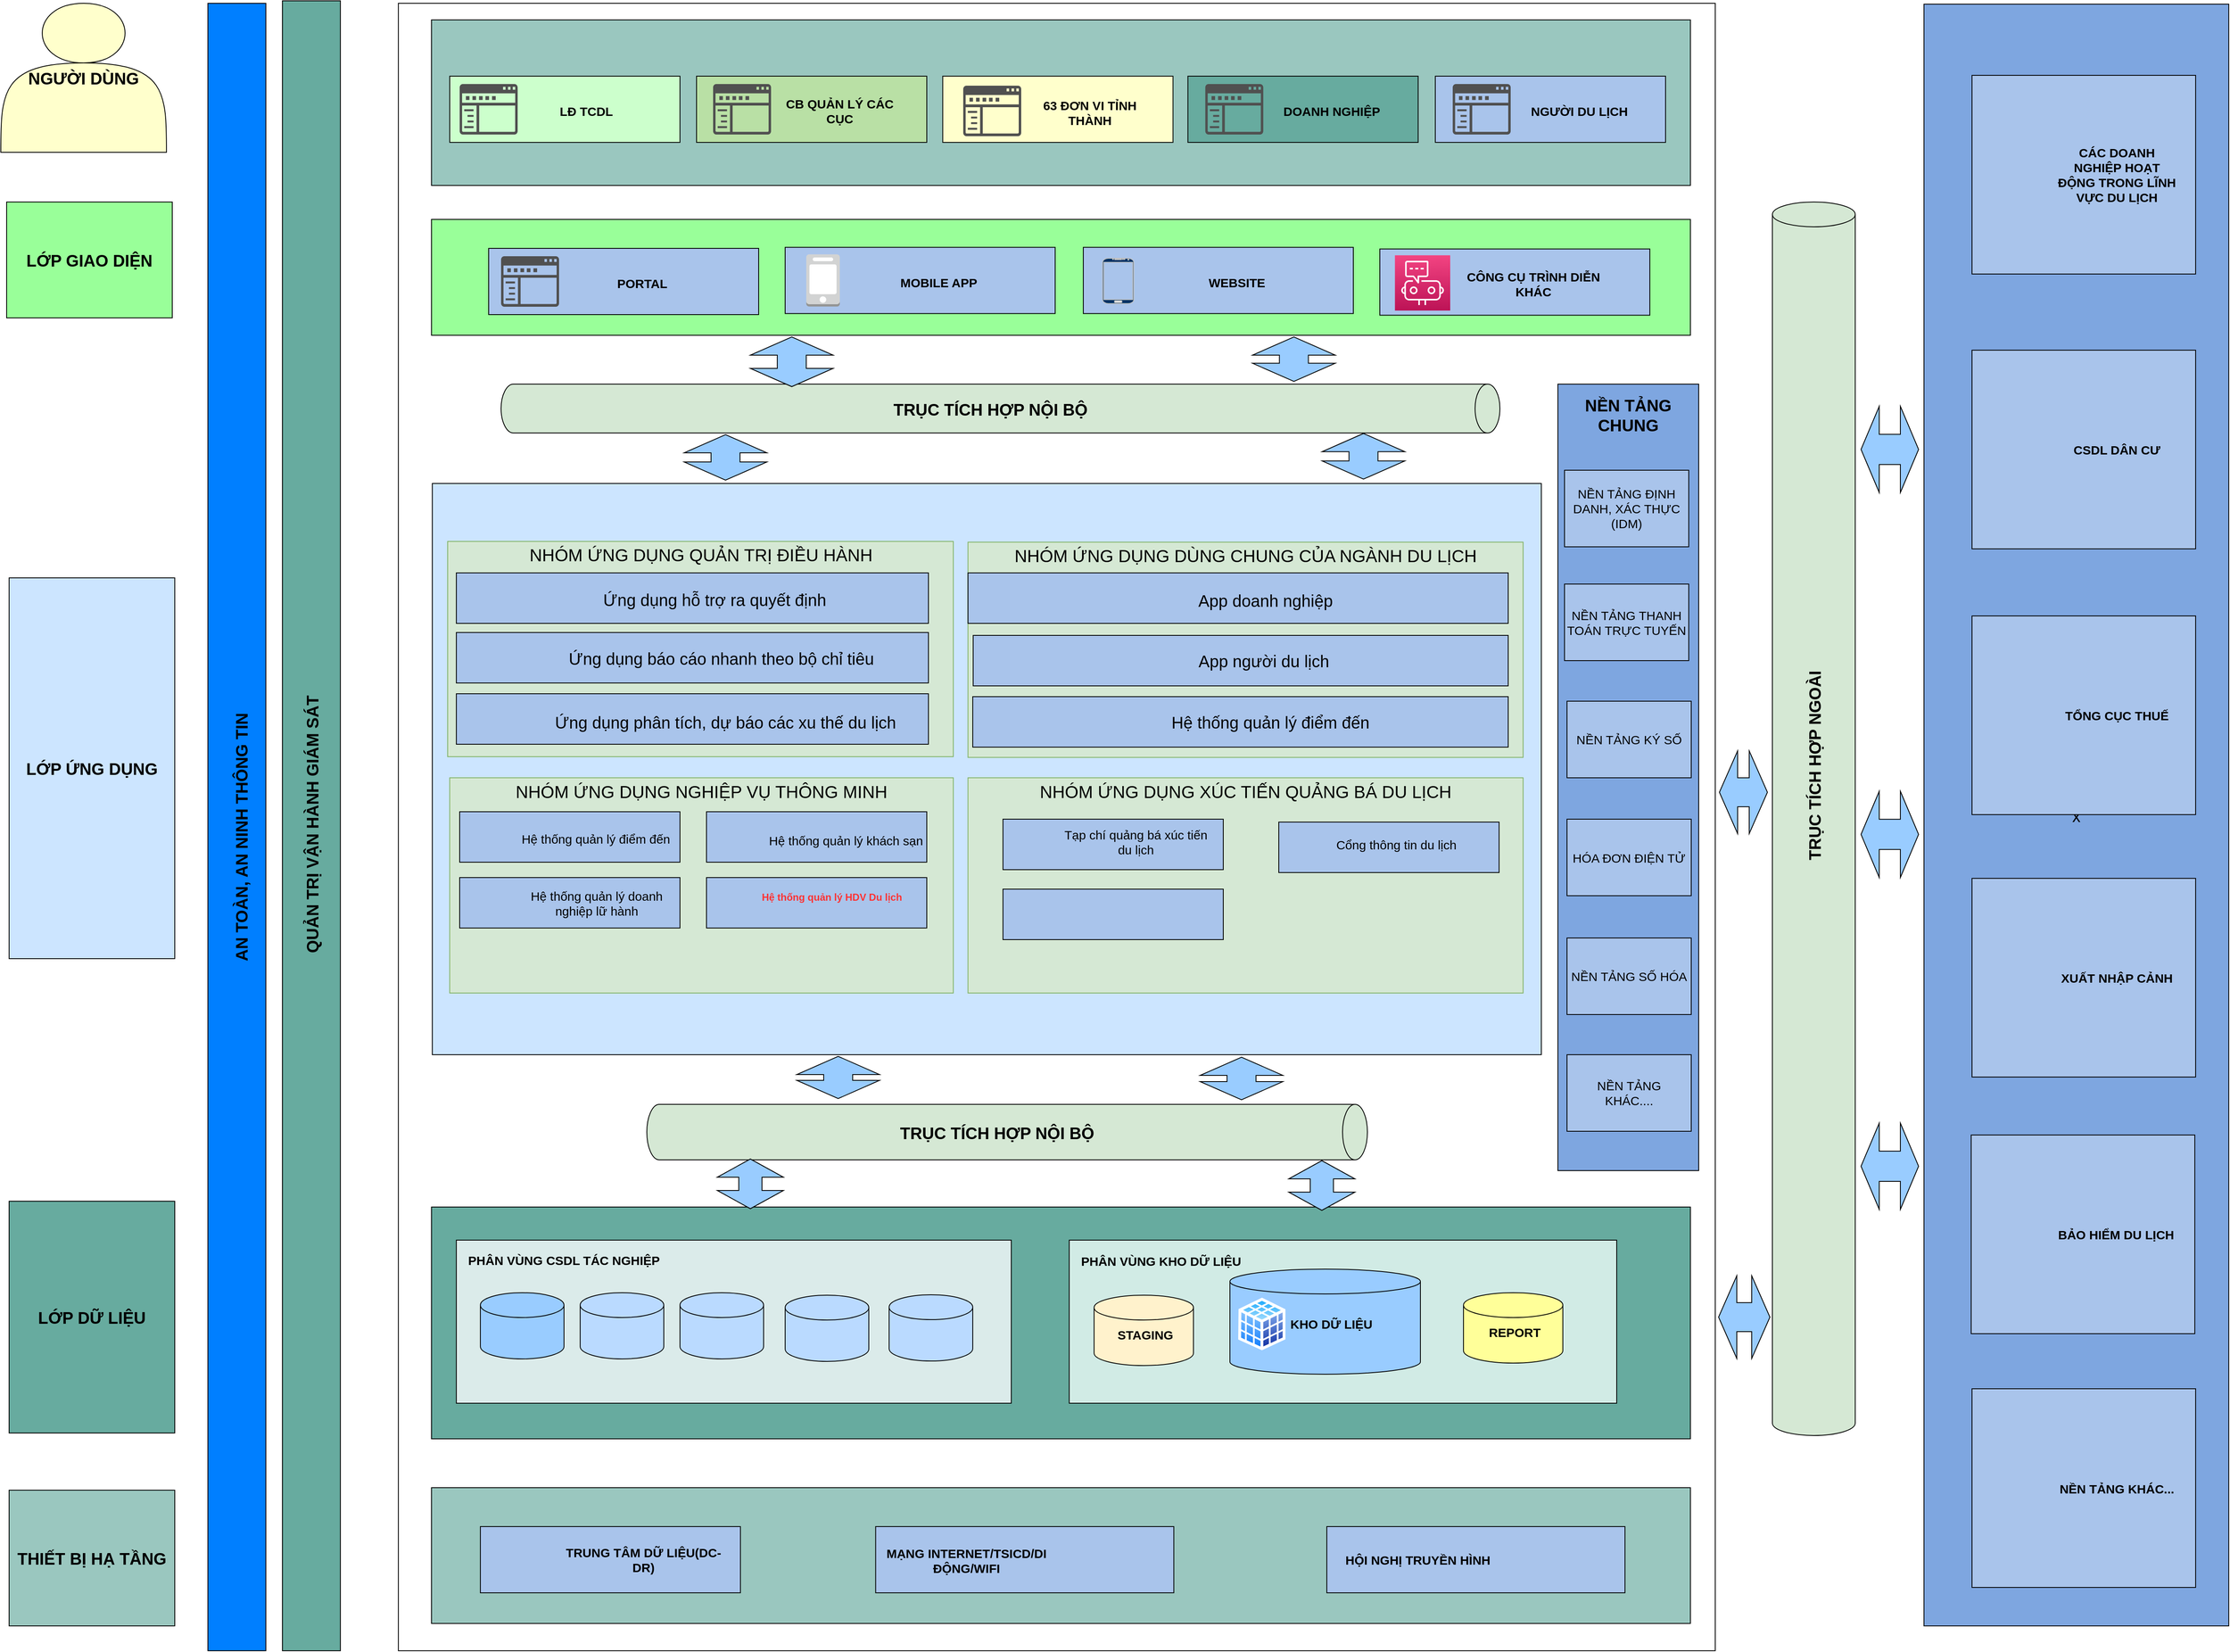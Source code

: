 <mxfile version="20.0.1" type="github">
  <diagram id="ZFM-qC4R8ZPciTshkOly" name="Page-1">
    <mxGraphModel dx="2144" dy="2427" grid="1" gridSize="10" guides="1" tooltips="1" connect="1" arrows="1" fold="1" page="1" pageScale="1" pageWidth="850" pageHeight="1100" math="0" shadow="0">
      <root>
        <mxCell id="0" />
        <mxCell id="1" parent="0" />
        <mxCell id="pVwDu6yBrwNiej8qQjBI-1" value="" style="rounded=0;whiteSpace=wrap;html=1;fillColor=none;strokeColor=#000000;" vertex="1" parent="1">
          <mxGeometry x="510" y="-640" width="1590" height="1990" as="geometry" />
        </mxCell>
        <mxCell id="pVwDu6yBrwNiej8qQjBI-2" value="" style="rounded=0;whiteSpace=wrap;html=1;fontSize=19;fontColor=#FFFAFB;fillColor=#67AB9F;" vertex="1" parent="1">
          <mxGeometry x="550" y="814" width="1520" height="280" as="geometry" />
        </mxCell>
        <mxCell id="pVwDu6yBrwNiej8qQjBI-3" value="" style="rounded=0;whiteSpace=wrap;html=1;fontSize=19;fontColor=#FFFAFB;fillColor=#CCE5FF;" vertex="1" parent="1">
          <mxGeometry x="551" y="-60" width="1339" height="690" as="geometry" />
        </mxCell>
        <mxCell id="pVwDu6yBrwNiej8qQjBI-4" value="&lt;b&gt;&lt;font style=&quot;font-size: 20px&quot;&gt;THIẾT BỊ HẠ TẦNG&lt;/font&gt;&lt;/b&gt;" style="rounded=0;whiteSpace=wrap;html=1;fillColor=#9AC7BF;" vertex="1" parent="1">
          <mxGeometry x="40" y="1156" width="200" height="164" as="geometry" />
        </mxCell>
        <mxCell id="pVwDu6yBrwNiej8qQjBI-5" value="" style="rounded=0;whiteSpace=wrap;html=1;fontSize=19;fontColor=#FFFAFB;fillColor=#9AC7BF;" vertex="1" parent="1">
          <mxGeometry x="550" y="1153" width="1520" height="164" as="geometry" />
        </mxCell>
        <mxCell id="pVwDu6yBrwNiej8qQjBI-6" value="" style="rounded=0;whiteSpace=wrap;html=1;fontSize=15;fontColor=#000000;fillColor=#A9C4EB;" vertex="1" parent="1">
          <mxGeometry x="609" y="1200" width="314" height="80" as="geometry" />
        </mxCell>
        <mxCell id="pVwDu6yBrwNiej8qQjBI-7" value="&lt;b&gt;TRUNG TÂM DỮ LIỆU(DC-DR)&lt;/b&gt;" style="text;html=1;strokeColor=none;fillColor=none;align=center;verticalAlign=middle;whiteSpace=wrap;rounded=0;fontSize=15;fontColor=#000000;" vertex="1" parent="1">
          <mxGeometry x="699" y="1225" width="214" height="30" as="geometry" />
        </mxCell>
        <mxCell id="pVwDu6yBrwNiej8qQjBI-8" value="" style="rounded=0;whiteSpace=wrap;html=1;fontSize=15;fontColor=#000000;fillColor=#A9C4EB;" vertex="1" parent="1">
          <mxGeometry x="1086.26" y="1200" width="360" height="80" as="geometry" />
        </mxCell>
        <mxCell id="pVwDu6yBrwNiej8qQjBI-9" value="&lt;b&gt;MẠNG INTERNET/TSICD/DI ĐỘNG/WIFI&lt;/b&gt;" style="text;html=1;strokeColor=none;fillColor=none;align=center;verticalAlign=middle;whiteSpace=wrap;rounded=0;fontSize=15;fontColor=#000000;" vertex="1" parent="1">
          <mxGeometry x="1096.26" y="1226" width="200" height="30" as="geometry" />
        </mxCell>
        <mxCell id="pVwDu6yBrwNiej8qQjBI-10" value="" style="shape=image;verticalLabelPosition=bottom;labelBackgroundColor=default;verticalAlign=top;aspect=fixed;imageAspect=0;image=https://icon-library.com/images/datacenter-icon/datacenter-icon-24.jpg;" vertex="1" parent="1">
          <mxGeometry x="622.26" y="1204.25" width="71.5" height="71.5" as="geometry" />
        </mxCell>
        <mxCell id="pVwDu6yBrwNiej8qQjBI-11" value="" style="rounded=0;whiteSpace=wrap;html=1;fontSize=15;fontColor=#000000;fillColor=#A9C4EB;" vertex="1" parent="1">
          <mxGeometry x="1631" y="1200" width="360" height="80" as="geometry" />
        </mxCell>
        <mxCell id="pVwDu6yBrwNiej8qQjBI-12" value="&lt;b&gt;HỘI NGHỊ TRUYỀN HÌNH&lt;/b&gt;" style="text;html=1;strokeColor=none;fillColor=none;align=center;verticalAlign=middle;whiteSpace=wrap;rounded=0;fontSize=15;fontColor=#000000;" vertex="1" parent="1">
          <mxGeometry x="1641" y="1225" width="200" height="30" as="geometry" />
        </mxCell>
        <mxCell id="pVwDu6yBrwNiej8qQjBI-13" value="" style="shape=image;verticalLabelPosition=bottom;labelBackgroundColor=default;verticalAlign=top;aspect=fixed;imageAspect=0;image=https://cdn.iconscout.com/icon/free/png-256/wifi-router-123-1120579.png;" vertex="1" parent="1">
          <mxGeometry x="1891" y="1203.5" width="73" height="73" as="geometry" />
        </mxCell>
        <mxCell id="pVwDu6yBrwNiej8qQjBI-14" value="" style="shape=image;verticalLabelPosition=bottom;labelBackgroundColor=default;verticalAlign=top;aspect=fixed;imageAspect=0;image=https://cdn-icons-png.flaticon.com/512/3485/3485646.png;" vertex="1" parent="1">
          <mxGeometry x="1358.26" y="1214.75" width="55.5" height="55.5" as="geometry" />
        </mxCell>
        <mxCell id="pVwDu6yBrwNiej8qQjBI-15" value="&lt;font style=&quot;font-size: 20px&quot;&gt;&lt;b&gt;LỚP DỮ LIỆU&lt;/b&gt;&lt;/font&gt;" style="rounded=0;whiteSpace=wrap;html=1;fillColor=#67AB9F;" vertex="1" parent="1">
          <mxGeometry x="40" y="807" width="200" height="280" as="geometry" />
        </mxCell>
        <mxCell id="pVwDu6yBrwNiej8qQjBI-16" value="" style="rounded=0;whiteSpace=wrap;html=1;fontSize=15;fontColor=#000000;fillColor=#DBEBEA;" vertex="1" parent="1">
          <mxGeometry x="580" y="854" width="670" height="197" as="geometry" />
        </mxCell>
        <mxCell id="pVwDu6yBrwNiej8qQjBI-17" value="&lt;b&gt;PHÂN VÙNG CSDL TÁC NGHIỆP&lt;br&gt;&lt;/b&gt;" style="text;html=1;strokeColor=none;fillColor=none;align=center;verticalAlign=middle;whiteSpace=wrap;rounded=0;fontSize=15;fontColor=#000000;" vertex="1" parent="1">
          <mxGeometry x="590" y="863" width="240" height="30" as="geometry" />
        </mxCell>
        <mxCell id="pVwDu6yBrwNiej8qQjBI-18" value="x" style="rounded=0;whiteSpace=wrap;html=1;fontSize=20;fillColor=#7EA6E0;" vertex="1" parent="1">
          <mxGeometry x="2352" y="-639" width="368" height="1959" as="geometry" />
        </mxCell>
        <mxCell id="pVwDu6yBrwNiej8qQjBI-19" value="&lt;font style=&quot;font-size: 20px&quot;&gt;&lt;b&gt;LỚP ỨNG DỤNG&lt;br&gt;&lt;/b&gt;&lt;/font&gt;" style="rounded=0;whiteSpace=wrap;html=1;fillColor=#CCE5FF;" vertex="1" parent="1">
          <mxGeometry x="40" y="54" width="200" height="460" as="geometry" />
        </mxCell>
        <mxCell id="pVwDu6yBrwNiej8qQjBI-20" value="&lt;p style=&quot;margin: 4px 0px 0px; text-align: center;&quot;&gt;&lt;font style=&quot;font-size: 21px;&quot;&gt;NHÓM ỨNG DỤNG QUẢN TRỊ ĐIỀU HÀNH&lt;/font&gt;&lt;/p&gt;" style="verticalAlign=top;align=left;overflow=fill;fontSize=12;fontFamily=Helvetica;html=1;fillColor=#d5e8d4;strokeColor=#82b366;" vertex="1" parent="1">
          <mxGeometry x="569.5" y="10" width="610.5" height="260" as="geometry" />
        </mxCell>
        <mxCell id="pVwDu6yBrwNiej8qQjBI-21" value="" style="rounded=0;whiteSpace=wrap;html=1;fontSize=15;fontColor=#000000;fillColor=#A9C4EB;" vertex="1" parent="1">
          <mxGeometry x="580" y="120" width="570" height="61" as="geometry" />
        </mxCell>
        <mxCell id="pVwDu6yBrwNiej8qQjBI-22" value="" style="shape=image;verticalLabelPosition=bottom;labelBackgroundColor=default;verticalAlign=top;aspect=fixed;imageAspect=0;image=https://www.pngkey.com/png/full/231-2317122_delete-database-icon-database.png;" vertex="1" parent="1">
          <mxGeometry x="599.74" y="129" width="56.53" height="50" as="geometry" />
        </mxCell>
        <mxCell id="pVwDu6yBrwNiej8qQjBI-23" value="" style="rounded=0;whiteSpace=wrap;html=1;fontSize=19;fontColor=#FFFAFB;fillColor=#99FF99;" vertex="1" parent="1">
          <mxGeometry x="550" y="-379" width="1520" height="140" as="geometry" />
        </mxCell>
        <mxCell id="pVwDu6yBrwNiej8qQjBI-24" value="&lt;font style=&quot;font-size: 20px&quot;&gt;&lt;b&gt;LỚP GIAO DIỆN&lt;br&gt;&lt;/b&gt;&lt;/font&gt;" style="rounded=0;whiteSpace=wrap;html=1;fillColor=#99FF99;" vertex="1" parent="1">
          <mxGeometry x="37" y="-400" width="200" height="140" as="geometry" />
        </mxCell>
        <mxCell id="pVwDu6yBrwNiej8qQjBI-25" value="" style="rounded=0;whiteSpace=wrap;html=1;fontSize=15;fontColor=#000000;fillColor=#A9C4EB;" vertex="1" parent="1">
          <mxGeometry x="619" y="-344" width="326" height="80" as="geometry" />
        </mxCell>
        <mxCell id="pVwDu6yBrwNiej8qQjBI-26" value="PORTAL" style="text;html=1;strokeColor=none;fillColor=none;align=center;verticalAlign=middle;whiteSpace=wrap;rounded=0;fontSize=15;fontColor=#000000;fontStyle=1" vertex="1" parent="1">
          <mxGeometry x="704" y="-317" width="201" height="30" as="geometry" />
        </mxCell>
        <mxCell id="pVwDu6yBrwNiej8qQjBI-27" style="edgeStyle=orthogonalEdgeStyle;rounded=0;orthogonalLoop=1;jettySize=auto;html=1;exitX=0.75;exitY=1;exitDx=0;exitDy=0;entryX=0.7;entryY=0.808;entryDx=0;entryDy=0;entryPerimeter=0;fontSize=20;" edge="1" parent="1">
          <mxGeometry relative="1" as="geometry">
            <mxPoint x="1600.02" y="-288.25" as="sourcePoint" />
            <mxPoint x="1589.97" y="-294.01" as="targetPoint" />
          </mxGeometry>
        </mxCell>
        <mxCell id="pVwDu6yBrwNiej8qQjBI-28" value="" style="rounded=0;whiteSpace=wrap;html=1;fontSize=15;fontColor=#000000;fillColor=#A9C4EB;" vertex="1" parent="1">
          <mxGeometry x="977" y="-345.25" width="326" height="80" as="geometry" />
        </mxCell>
        <mxCell id="pVwDu6yBrwNiej8qQjBI-29" value="MOBILE APP" style="text;html=1;strokeColor=none;fillColor=none;align=center;verticalAlign=middle;whiteSpace=wrap;rounded=0;fontSize=15;fontColor=#000000;fontStyle=1" vertex="1" parent="1">
          <mxGeometry x="1062" y="-318.25" width="201" height="30" as="geometry" />
        </mxCell>
        <mxCell id="pVwDu6yBrwNiej8qQjBI-30" value="" style="rounded=0;whiteSpace=wrap;html=1;fontSize=15;fontColor=#000000;fillColor=#A9C4EB;" vertex="1" parent="1">
          <mxGeometry x="1337" y="-345.25" width="326" height="80" as="geometry" />
        </mxCell>
        <mxCell id="pVwDu6yBrwNiej8qQjBI-31" value="WEBSITE" style="text;html=1;strokeColor=none;fillColor=none;align=center;verticalAlign=middle;whiteSpace=wrap;rounded=0;fontSize=15;fontColor=#000000;fontStyle=1" vertex="1" parent="1">
          <mxGeometry x="1422" y="-318.25" width="201" height="30" as="geometry" />
        </mxCell>
        <mxCell id="pVwDu6yBrwNiej8qQjBI-32" value="" style="rounded=0;whiteSpace=wrap;html=1;fontSize=15;fontColor=#000000;fillColor=#A9C4EB;" vertex="1" parent="1">
          <mxGeometry x="1695" y="-343.25" width="326" height="80" as="geometry" />
        </mxCell>
        <mxCell id="pVwDu6yBrwNiej8qQjBI-33" value="CÔNG CỤ TRÌNH DIỄN KHÁC" style="text;html=1;strokeColor=none;fillColor=none;align=center;verticalAlign=middle;whiteSpace=wrap;rounded=0;fontSize=15;fontColor=#000000;fontStyle=1" vertex="1" parent="1">
          <mxGeometry x="1780" y="-316.25" width="201" height="30" as="geometry" />
        </mxCell>
        <mxCell id="pVwDu6yBrwNiej8qQjBI-34" value="" style="outlineConnect=0;dashed=0;verticalLabelPosition=bottom;verticalAlign=top;align=center;html=1;shape=mxgraph.aws3.mobile_client;fillColor=#D2D3D3;gradientColor=none;fontSize=20;" vertex="1" parent="1">
          <mxGeometry x="1002.5" y="-336.75" width="40.5" height="63" as="geometry" />
        </mxCell>
        <mxCell id="pVwDu6yBrwNiej8qQjBI-35" value="" style="verticalLabelPosition=bottom;verticalAlign=top;html=1;shadow=0;dashed=0;strokeWidth=1;shape=mxgraph.android.phone2;strokeColor=#c0c0c0;fontSize=20;fillColor=#003366;" vertex="1" parent="1">
          <mxGeometry x="1360.27" y="-332" width="37.73" height="54.75" as="geometry" />
        </mxCell>
        <mxCell id="pVwDu6yBrwNiej8qQjBI-36" value="" style="sketch=0;points=[[0,0,0],[0.25,0,0],[0.5,0,0],[0.75,0,0],[1,0,0],[0,1,0],[0.25,1,0],[0.5,1,0],[0.75,1,0],[1,1,0],[0,0.25,0],[0,0.5,0],[0,0.75,0],[1,0.25,0],[1,0.5,0],[1,0.75,0]];points=[[0,0,0],[0.25,0,0],[0.5,0,0],[0.75,0,0],[1,0,0],[0,1,0],[0.25,1,0],[0.5,1,0],[0.75,1,0],[1,1,0],[0,0.25,0],[0,0.5,0],[0,0.75,0],[1,0.25,0],[1,0.5,0],[1,0.75,0]];outlineConnect=0;fontColor=#232F3E;gradientColor=#F34482;gradientDirection=north;fillColor=#BC1356;strokeColor=#ffffff;dashed=0;verticalLabelPosition=bottom;verticalAlign=top;align=center;html=1;fontSize=12;fontStyle=0;aspect=fixed;shape=mxgraph.aws4.resourceIcon;resIcon=mxgraph.aws4.chatbot;" vertex="1" parent="1">
          <mxGeometry x="1713.25" y="-335.62" width="66.75" height="66.75" as="geometry" />
        </mxCell>
        <mxCell id="pVwDu6yBrwNiej8qQjBI-37" value="" style="sketch=0;pointerEvents=1;shadow=0;dashed=0;html=1;strokeColor=none;labelPosition=center;verticalLabelPosition=bottom;verticalAlign=top;align=center;fillColor=#505050;shape=mxgraph.mscae.intune.company_portal;fontSize=20;" vertex="1" parent="1">
          <mxGeometry x="634" y="-334.5" width="70" height="61" as="geometry" />
        </mxCell>
        <mxCell id="pVwDu6yBrwNiej8qQjBI-38" value="" style="rounded=0;whiteSpace=wrap;html=1;fontSize=19;fontColor=#FFFAFB;fillColor=#9AC7BF;" vertex="1" parent="1">
          <mxGeometry x="550" y="-620" width="1520" height="200" as="geometry" />
        </mxCell>
        <mxCell id="pVwDu6yBrwNiej8qQjBI-39" value="&lt;b style=&quot;font-size: 20px&quot;&gt;&lt;font style=&quot;font-size: 20px&quot;&gt;NGƯỜI DÙNG&lt;/font&gt;&lt;font style=&quot;font-size: 20px&quot;&gt;&lt;br&gt;&lt;/font&gt;&lt;/b&gt;" style="shape=actor;whiteSpace=wrap;html=1;fontFamily=Helvetica;fontSize=12;fontColor=default;align=center;strokeColor=default;fillColor=#FFFFCC;" vertex="1" parent="1">
          <mxGeometry x="30" y="-640" width="200" height="180" as="geometry" />
        </mxCell>
        <mxCell id="pVwDu6yBrwNiej8qQjBI-40" value="" style="rounded=0;whiteSpace=wrap;html=1;fontSize=15;fontColor=#000000;fillColor=#CCFFCC;" vertex="1" parent="1">
          <mxGeometry x="572" y="-552" width="278" height="80" as="geometry" />
        </mxCell>
        <mxCell id="pVwDu6yBrwNiej8qQjBI-41" value="" style="rounded=0;whiteSpace=wrap;html=1;fontSize=15;fontColor=#000000;fillColor=#B9E0A5;" vertex="1" parent="1">
          <mxGeometry x="870" y="-552" width="278" height="80" as="geometry" />
        </mxCell>
        <mxCell id="pVwDu6yBrwNiej8qQjBI-42" value="" style="rounded=0;whiteSpace=wrap;html=1;fontSize=15;fontColor=#000000;fillColor=#FFFFCC;" vertex="1" parent="1">
          <mxGeometry x="1167.27" y="-552" width="278" height="80" as="geometry" />
        </mxCell>
        <mxCell id="pVwDu6yBrwNiej8qQjBI-43" value="" style="rounded=0;whiteSpace=wrap;html=1;fontSize=15;fontColor=#000000;fillColor=#67AB9F;" vertex="1" parent="1">
          <mxGeometry x="1463.27" y="-552" width="278" height="80" as="geometry" />
        </mxCell>
        <mxCell id="pVwDu6yBrwNiej8qQjBI-44" value="" style="rounded=0;whiteSpace=wrap;html=1;fontSize=15;fontColor=#000000;fillColor=#A9C4EB;" vertex="1" parent="1">
          <mxGeometry x="1762" y="-552" width="278" height="80" as="geometry" />
        </mxCell>
        <mxCell id="pVwDu6yBrwNiej8qQjBI-45" value="LĐ TCDL" style="text;html=1;strokeColor=none;fillColor=none;align=center;verticalAlign=middle;whiteSpace=wrap;rounded=0;fontSize=15;fontColor=#000000;fontStyle=1" vertex="1" parent="1">
          <mxGeometry x="654" y="-525" width="166" height="30" as="geometry" />
        </mxCell>
        <mxCell id="pVwDu6yBrwNiej8qQjBI-46" value="" style="sketch=0;pointerEvents=1;shadow=0;dashed=0;html=1;strokeColor=none;labelPosition=center;verticalLabelPosition=bottom;verticalAlign=top;align=center;fillColor=#505050;shape=mxgraph.mscae.intune.company_portal;fontSize=20;" vertex="1" parent="1">
          <mxGeometry x="584" y="-542.5" width="70" height="61" as="geometry" />
        </mxCell>
        <mxCell id="pVwDu6yBrwNiej8qQjBI-47" value="CB QUẢN LÝ CÁC CỤC" style="text;html=1;strokeColor=none;fillColor=none;align=center;verticalAlign=middle;whiteSpace=wrap;rounded=0;fontSize=15;fontColor=#000000;fontStyle=1" vertex="1" parent="1">
          <mxGeometry x="960" y="-525" width="166" height="30" as="geometry" />
        </mxCell>
        <mxCell id="pVwDu6yBrwNiej8qQjBI-48" value="" style="sketch=0;pointerEvents=1;shadow=0;dashed=0;html=1;strokeColor=none;labelPosition=center;verticalLabelPosition=bottom;verticalAlign=top;align=center;fillColor=#505050;shape=mxgraph.mscae.intune.company_portal;fontSize=20;" vertex="1" parent="1">
          <mxGeometry x="890" y="-542.5" width="70" height="61" as="geometry" />
        </mxCell>
        <mxCell id="pVwDu6yBrwNiej8qQjBI-49" value="63 ĐƠN VI TỈNH THÀNH" style="text;html=1;strokeColor=none;fillColor=none;align=center;verticalAlign=middle;whiteSpace=wrap;rounded=0;fontSize=15;fontColor=#000000;fontStyle=1" vertex="1" parent="1">
          <mxGeometry x="1262" y="-523" width="166" height="30" as="geometry" />
        </mxCell>
        <mxCell id="pVwDu6yBrwNiej8qQjBI-50" value="" style="sketch=0;pointerEvents=1;shadow=0;dashed=0;html=1;strokeColor=none;labelPosition=center;verticalLabelPosition=bottom;verticalAlign=top;align=center;fillColor=#505050;shape=mxgraph.mscae.intune.company_portal;fontSize=20;" vertex="1" parent="1">
          <mxGeometry x="1192" y="-540.5" width="70" height="61" as="geometry" />
        </mxCell>
        <mxCell id="pVwDu6yBrwNiej8qQjBI-51" value="DOANH NGHIỆP" style="text;html=1;strokeColor=none;fillColor=none;align=center;verticalAlign=middle;whiteSpace=wrap;rounded=0;fontSize=15;fontColor=#000000;fontStyle=1" vertex="1" parent="1">
          <mxGeometry x="1554.27" y="-525" width="166" height="30" as="geometry" />
        </mxCell>
        <mxCell id="pVwDu6yBrwNiej8qQjBI-52" value="" style="sketch=0;pointerEvents=1;shadow=0;dashed=0;html=1;strokeColor=none;labelPosition=center;verticalLabelPosition=bottom;verticalAlign=top;align=center;fillColor=#505050;shape=mxgraph.mscae.intune.company_portal;fontSize=20;" vertex="1" parent="1">
          <mxGeometry x="1484.27" y="-542.5" width="70" height="61" as="geometry" />
        </mxCell>
        <mxCell id="pVwDu6yBrwNiej8qQjBI-53" value="NGƯỜI DU LỊCH" style="text;html=1;strokeColor=none;fillColor=none;align=center;verticalAlign=middle;whiteSpace=wrap;rounded=0;fontSize=15;fontColor=#000000;fontStyle=1" vertex="1" parent="1">
          <mxGeometry x="1853" y="-525" width="166" height="30" as="geometry" />
        </mxCell>
        <mxCell id="pVwDu6yBrwNiej8qQjBI-54" value="" style="sketch=0;pointerEvents=1;shadow=0;dashed=0;html=1;strokeColor=none;labelPosition=center;verticalLabelPosition=bottom;verticalAlign=top;align=center;fillColor=#505050;shape=mxgraph.mscae.intune.company_portal;fontSize=20;" vertex="1" parent="1">
          <mxGeometry x="1783" y="-542.5" width="70" height="61" as="geometry" />
        </mxCell>
        <mxCell id="pVwDu6yBrwNiej8qQjBI-55" value="" style="shape=cylinder3;whiteSpace=wrap;html=1;boundedLbl=1;backgroundOutline=1;size=15;fontSize=20;fillColor=#D5E8D4;" vertex="1" parent="1">
          <mxGeometry x="2169" y="-400" width="100" height="1490" as="geometry" />
        </mxCell>
        <mxCell id="pVwDu6yBrwNiej8qQjBI-56" value="TRỤC TÍCH HỢP NGOÀI" style="text;html=1;strokeColor=none;fillColor=none;align=center;verticalAlign=middle;whiteSpace=wrap;rounded=0;fontSize=20;rotation=-90;fontStyle=1" vertex="1" parent="1">
          <mxGeometry x="1869" y="265.5" width="700" height="30" as="geometry" />
        </mxCell>
        <mxCell id="pVwDu6yBrwNiej8qQjBI-57" value="" style="rounded=0;whiteSpace=wrap;html=1;fontSize=15;fontColor=#000000;fillColor=#A9C4EB;" vertex="1" parent="1">
          <mxGeometry x="2410" y="-553" width="270" height="240" as="geometry" />
        </mxCell>
        <mxCell id="pVwDu6yBrwNiej8qQjBI-58" value="" style="shape=image;verticalLabelPosition=bottom;labelBackgroundColor=default;verticalAlign=top;aspect=fixed;imageAspect=0;image=https://www.pngkey.com/png/full/231-2317122_delete-database-icon-database.png;" vertex="1" parent="1">
          <mxGeometry x="2440" y="-458" width="56.53" height="50" as="geometry" />
        </mxCell>
        <mxCell id="pVwDu6yBrwNiej8qQjBI-59" value="CÁC DOANH NGHIỆP HOẠT ĐỘNG TRONG LĨNH VỰC DU LỊCH" style="text;html=1;strokeColor=none;fillColor=none;align=center;verticalAlign=middle;whiteSpace=wrap;rounded=0;fontSize=15;fontColor=#000000;fontStyle=1" vertex="1" parent="1">
          <mxGeometry x="2510" y="-553" width="150" height="240" as="geometry" />
        </mxCell>
        <mxCell id="pVwDu6yBrwNiej8qQjBI-60" value="" style="rounded=0;whiteSpace=wrap;html=1;fontSize=15;fontColor=#000000;fillColor=#A9C4EB;" vertex="1" parent="1">
          <mxGeometry x="2410" y="-221" width="270" height="240" as="geometry" />
        </mxCell>
        <mxCell id="pVwDu6yBrwNiej8qQjBI-61" value="" style="shape=image;verticalLabelPosition=bottom;labelBackgroundColor=default;verticalAlign=top;aspect=fixed;imageAspect=0;image=https://www.pngkey.com/png/full/231-2317122_delete-database-icon-database.png;" vertex="1" parent="1">
          <mxGeometry x="2440" y="-126" width="56.53" height="50" as="geometry" />
        </mxCell>
        <mxCell id="pVwDu6yBrwNiej8qQjBI-62" value="CSDL DÂN CƯ" style="text;html=1;strokeColor=none;fillColor=none;align=center;verticalAlign=middle;whiteSpace=wrap;rounded=0;fontSize=15;fontColor=#000000;fontStyle=1" vertex="1" parent="1">
          <mxGeometry x="2510" y="-221" width="150" height="240" as="geometry" />
        </mxCell>
        <mxCell id="pVwDu6yBrwNiej8qQjBI-63" value="" style="rounded=0;whiteSpace=wrap;html=1;fontSize=15;fontColor=#000000;fillColor=#A9C4EB;" vertex="1" parent="1">
          <mxGeometry x="2410" y="100" width="270" height="240" as="geometry" />
        </mxCell>
        <mxCell id="pVwDu6yBrwNiej8qQjBI-64" value="" style="shape=image;verticalLabelPosition=bottom;labelBackgroundColor=default;verticalAlign=top;aspect=fixed;imageAspect=0;image=https://www.pngkey.com/png/full/231-2317122_delete-database-icon-database.png;" vertex="1" parent="1">
          <mxGeometry x="2440" y="195" width="56.53" height="50" as="geometry" />
        </mxCell>
        <mxCell id="pVwDu6yBrwNiej8qQjBI-65" value="TỔNG CỤC THUẾ" style="text;html=1;strokeColor=none;fillColor=none;align=center;verticalAlign=middle;whiteSpace=wrap;rounded=0;fontSize=15;fontColor=#000000;fontStyle=1" vertex="1" parent="1">
          <mxGeometry x="2510" y="100" width="150" height="240" as="geometry" />
        </mxCell>
        <mxCell id="pVwDu6yBrwNiej8qQjBI-66" value="" style="rounded=0;whiteSpace=wrap;html=1;fontSize=15;fontColor=#000000;fillColor=#A9C4EB;" vertex="1" parent="1">
          <mxGeometry x="2410" y="417" width="270" height="240" as="geometry" />
        </mxCell>
        <mxCell id="pVwDu6yBrwNiej8qQjBI-67" value="" style="shape=image;verticalLabelPosition=bottom;labelBackgroundColor=default;verticalAlign=top;aspect=fixed;imageAspect=0;image=https://www.pngkey.com/png/full/231-2317122_delete-database-icon-database.png;" vertex="1" parent="1">
          <mxGeometry x="2440" y="512" width="56.53" height="50" as="geometry" />
        </mxCell>
        <mxCell id="pVwDu6yBrwNiej8qQjBI-68" value="XUẤT NHẬP CẢNH" style="text;html=1;strokeColor=none;fillColor=none;align=center;verticalAlign=middle;whiteSpace=wrap;rounded=0;fontSize=15;fontColor=#000000;fontStyle=1" vertex="1" parent="1">
          <mxGeometry x="2510" y="417" width="150" height="240" as="geometry" />
        </mxCell>
        <mxCell id="pVwDu6yBrwNiej8qQjBI-69" value="" style="rounded=0;whiteSpace=wrap;html=1;fontSize=15;fontColor=#000000;fillColor=#A9C4EB;" vertex="1" parent="1">
          <mxGeometry x="2409" y="727" width="270" height="240" as="geometry" />
        </mxCell>
        <mxCell id="pVwDu6yBrwNiej8qQjBI-70" value="" style="shape=image;verticalLabelPosition=bottom;labelBackgroundColor=default;verticalAlign=top;aspect=fixed;imageAspect=0;image=https://www.pngkey.com/png/full/231-2317122_delete-database-icon-database.png;" vertex="1" parent="1">
          <mxGeometry x="2439" y="822" width="56.53" height="50" as="geometry" />
        </mxCell>
        <mxCell id="pVwDu6yBrwNiej8qQjBI-71" value="BẢO HIỂM DU LỊCH" style="text;html=1;strokeColor=none;fillColor=none;align=center;verticalAlign=middle;whiteSpace=wrap;rounded=0;fontSize=15;fontColor=#000000;fontStyle=1" vertex="1" parent="1">
          <mxGeometry x="2509" y="727" width="150" height="240" as="geometry" />
        </mxCell>
        <mxCell id="pVwDu6yBrwNiej8qQjBI-72" value="" style="rounded=0;whiteSpace=wrap;html=1;fontSize=15;fontColor=#000000;fillColor=#A9C4EB;" vertex="1" parent="1">
          <mxGeometry x="2410" y="1033.5" width="270" height="240" as="geometry" />
        </mxCell>
        <mxCell id="pVwDu6yBrwNiej8qQjBI-73" value="" style="shape=image;verticalLabelPosition=bottom;labelBackgroundColor=default;verticalAlign=top;aspect=fixed;imageAspect=0;image=https://www.pngkey.com/png/full/231-2317122_delete-database-icon-database.png;" vertex="1" parent="1">
          <mxGeometry x="2440" y="1128.5" width="56.53" height="50" as="geometry" />
        </mxCell>
        <mxCell id="pVwDu6yBrwNiej8qQjBI-74" value="NỀN TẢNG KHÁC..." style="text;html=1;strokeColor=none;fillColor=none;align=center;verticalAlign=middle;whiteSpace=wrap;rounded=0;fontSize=15;fontColor=#000000;fontStyle=1" vertex="1" parent="1">
          <mxGeometry x="2510" y="1033.5" width="150" height="240" as="geometry" />
        </mxCell>
        <mxCell id="pVwDu6yBrwNiej8qQjBI-75" value="" style="rounded=0;whiteSpace=wrap;html=1;fontSize=20;fillColor=#007FFF;" vertex="1" parent="1">
          <mxGeometry x="280" y="-640" width="70" height="1990" as="geometry" />
        </mxCell>
        <mxCell id="pVwDu6yBrwNiej8qQjBI-76" value="" style="rounded=0;whiteSpace=wrap;html=1;fontSize=20;fillColor=#7EA6E0;" vertex="1" parent="1">
          <mxGeometry x="1910" y="-180" width="170" height="950" as="geometry" />
        </mxCell>
        <mxCell id="pVwDu6yBrwNiej8qQjBI-77" value="" style="rounded=0;whiteSpace=wrap;html=1;fontSize=20;fillColor=#67AB9F;" vertex="1" parent="1">
          <mxGeometry x="370" y="-643" width="70" height="1993" as="geometry" />
        </mxCell>
        <mxCell id="pVwDu6yBrwNiej8qQjBI-78" value="AN TOÀN, AN NINH THÔNG TIN" style="text;html=1;strokeColor=none;fillColor=none;align=center;verticalAlign=middle;whiteSpace=wrap;rounded=0;fontSize=20;rotation=-90;fontStyle=1" vertex="1" parent="1">
          <mxGeometry x="-30" y="352" width="700" height="30" as="geometry" />
        </mxCell>
        <mxCell id="pVwDu6yBrwNiej8qQjBI-79" value="NỀN TẢNG &lt;br&gt;CHUNG" style="text;html=1;strokeColor=none;fillColor=none;align=center;verticalAlign=middle;whiteSpace=wrap;rounded=0;fontSize=20;rotation=0;fontStyle=1" vertex="1" parent="1">
          <mxGeometry x="1880" y="-180" width="230" height="73.5" as="geometry" />
        </mxCell>
        <mxCell id="pVwDu6yBrwNiej8qQjBI-80" value="QUẢN TRỊ VẬN HÀNH GIÁM SÁT" style="text;html=1;strokeColor=none;fillColor=none;align=center;verticalAlign=middle;whiteSpace=wrap;rounded=0;fontSize=20;rotation=-90;fontStyle=1" vertex="1" parent="1">
          <mxGeometry x="55" y="336.5" width="700" height="30" as="geometry" />
        </mxCell>
        <mxCell id="pVwDu6yBrwNiej8qQjBI-81" value="&lt;b&gt;TRỤC TÍCH HỢP NỘI BỘ&lt;/b&gt;" style="shape=cylinder3;whiteSpace=wrap;html=1;boundedLbl=1;backgroundOutline=1;size=15;fontSize=20;fillColor=#D5E8D4;direction=south;" vertex="1" parent="1">
          <mxGeometry x="810" y="690" width="870" height="67" as="geometry" />
        </mxCell>
        <mxCell id="pVwDu6yBrwNiej8qQjBI-82" value="&lt;b&gt;TRỤC TÍCH HỢP NỘI BỘ&lt;/b&gt;" style="shape=cylinder3;whiteSpace=wrap;html=1;boundedLbl=1;backgroundOutline=1;size=15;fontSize=20;fillColor=#D5E8D4;direction=south;" vertex="1" parent="1">
          <mxGeometry x="634" y="-180" width="1206" height="59" as="geometry" />
        </mxCell>
        <mxCell id="pVwDu6yBrwNiej8qQjBI-83" value="" style="rounded=0;whiteSpace=wrap;html=1;fontSize=15;fontColor=#000000;fillColor=#D1EBE5;" vertex="1" parent="1">
          <mxGeometry x="1320" y="854" width="661" height="197" as="geometry" />
        </mxCell>
        <mxCell id="pVwDu6yBrwNiej8qQjBI-84" value="&lt;b&gt;PHÂN VÙNG KHO DỮ LIỆU&lt;br&gt;&lt;/b&gt;" style="text;html=1;strokeColor=none;fillColor=none;align=center;verticalAlign=middle;whiteSpace=wrap;rounded=0;fontSize=15;fontColor=#000000;" vertex="1" parent="1">
          <mxGeometry x="1331" y="864" width="200" height="30" as="geometry" />
        </mxCell>
        <mxCell id="pVwDu6yBrwNiej8qQjBI-85" value="" style="shape=cylinder3;whiteSpace=wrap;html=1;boundedLbl=1;backgroundOutline=1;size=15;fillColor=#FFF2CC;" vertex="1" parent="1">
          <mxGeometry x="1350" y="920.5" width="120" height="85" as="geometry" />
        </mxCell>
        <mxCell id="pVwDu6yBrwNiej8qQjBI-86" value="&lt;b&gt;STAGING&lt;br&gt;&lt;/b&gt;" style="text;html=1;strokeColor=none;fillColor=none;align=center;verticalAlign=middle;whiteSpace=wrap;rounded=0;fontSize=15;fontColor=#000000;" vertex="1" parent="1">
          <mxGeometry x="1349" y="953" width="126" height="30" as="geometry" />
        </mxCell>
        <mxCell id="pVwDu6yBrwNiej8qQjBI-87" value="" style="shape=cylinder3;whiteSpace=wrap;html=1;boundedLbl=1;backgroundOutline=1;size=15;fillColor=#99CCFF;" vertex="1" parent="1">
          <mxGeometry x="1514" y="889" width="230" height="127" as="geometry" />
        </mxCell>
        <mxCell id="pVwDu6yBrwNiej8qQjBI-88" value="KHO DỮ LIỆU" style="text;html=1;strokeColor=none;fillColor=none;align=left;verticalAlign=middle;whiteSpace=wrap;rounded=0;fontSize=15;fontColor=#000000;fontStyle=1" vertex="1" parent="1">
          <mxGeometry x="1585" y="925.5" width="145" height="58.5" as="geometry" />
        </mxCell>
        <mxCell id="pVwDu6yBrwNiej8qQjBI-89" value="" style="aspect=fixed;perimeter=ellipsePerimeter;html=1;align=center;shadow=0;dashed=0;spacingTop=3;image;image=img/lib/active_directory/database_cube.svg;fontSize=20;fillColor=#67AB9F;" vertex="1" parent="1">
          <mxGeometry x="1524" y="923.5" width="57.15" height="63.5" as="geometry" />
        </mxCell>
        <mxCell id="pVwDu6yBrwNiej8qQjBI-90" value="" style="shape=cylinder3;whiteSpace=wrap;html=1;boundedLbl=1;backgroundOutline=1;size=15;fillColor=#FFFF99;" vertex="1" parent="1">
          <mxGeometry x="1796" y="917.5" width="120" height="85" as="geometry" />
        </mxCell>
        <mxCell id="pVwDu6yBrwNiej8qQjBI-91" value="&lt;b&gt;REPORT&lt;br&gt;&lt;/b&gt;" style="text;html=1;strokeColor=none;fillColor=none;align=center;verticalAlign=middle;whiteSpace=wrap;rounded=0;fontSize=15;fontColor=#000000;" vertex="1" parent="1">
          <mxGeometry x="1795" y="950" width="126" height="30" as="geometry" />
        </mxCell>
        <mxCell id="pVwDu6yBrwNiej8qQjBI-92" value="" style="shape=cylinder3;whiteSpace=wrap;html=1;boundedLbl=1;backgroundOutline=1;size=15;fillColor=#99CCFF;" vertex="1" parent="1">
          <mxGeometry x="609" y="917.5" width="101" height="80" as="geometry" />
        </mxCell>
        <mxCell id="pVwDu6yBrwNiej8qQjBI-93" value="" style="shape=cylinder3;whiteSpace=wrap;html=1;boundedLbl=1;backgroundOutline=1;size=15;fillColor=#BADAFF;" vertex="1" parent="1">
          <mxGeometry x="729.5" y="917.5" width="101" height="80" as="geometry" />
        </mxCell>
        <mxCell id="pVwDu6yBrwNiej8qQjBI-94" value="" style="shape=cylinder3;whiteSpace=wrap;html=1;boundedLbl=1;backgroundOutline=1;size=15;fillColor=#BADAFF;" vertex="1" parent="1">
          <mxGeometry x="850" y="917.5" width="101" height="80" as="geometry" />
        </mxCell>
        <mxCell id="pVwDu6yBrwNiej8qQjBI-95" value="" style="shape=cylinder3;whiteSpace=wrap;html=1;boundedLbl=1;backgroundOutline=1;size=15;fillColor=#BADAFF;" vertex="1" parent="1">
          <mxGeometry x="977" y="920.5" width="101" height="80" as="geometry" />
        </mxCell>
        <mxCell id="pVwDu6yBrwNiej8qQjBI-96" value="" style="shape=cylinder3;whiteSpace=wrap;html=1;boundedLbl=1;backgroundOutline=1;size=15;fillColor=#BADAFF;" vertex="1" parent="1">
          <mxGeometry x="1102.5" y="920" width="101" height="80" as="geometry" />
        </mxCell>
        <mxCell id="pVwDu6yBrwNiej8qQjBI-97" value="" style="html=1;shadow=0;dashed=0;align=center;verticalAlign=middle;shape=mxgraph.arrows2.twoWayArrow;dy=0.65;dx=22;fillColor=#99CCFF;rotation=90;" vertex="1" parent="1">
          <mxGeometry x="905" y="746" width="60" height="80" as="geometry" />
        </mxCell>
        <mxCell id="pVwDu6yBrwNiej8qQjBI-98" value="" style="html=1;shadow=0;dashed=0;align=center;verticalAlign=middle;shape=mxgraph.arrows2.twoWayArrow;dy=0.65;dx=22;fillColor=#99CCFF;rotation=90;" vertex="1" parent="1">
          <mxGeometry x="1595" y="748" width="60" height="80" as="geometry" />
        </mxCell>
        <mxCell id="pVwDu6yBrwNiej8qQjBI-99" value="" style="html=1;shadow=0;dashed=0;align=center;verticalAlign=middle;shape=mxgraph.arrows2.twoWayArrow;dy=0.65;dx=22;fillColor=#99CCFF;rotation=90;" vertex="1" parent="1">
          <mxGeometry x="1015.5" y="607.5" width="51" height="100" as="geometry" />
        </mxCell>
        <mxCell id="pVwDu6yBrwNiej8qQjBI-100" value="" style="html=1;shadow=0;dashed=0;align=center;verticalAlign=middle;shape=mxgraph.arrows2.twoWayArrow;dy=0.65;dx=22;fillColor=#99CCFF;rotation=90;" vertex="1" parent="1">
          <mxGeometry x="1502.25" y="608.75" width="51.5" height="100" as="geometry" />
        </mxCell>
        <mxCell id="pVwDu6yBrwNiej8qQjBI-101" value="" style="html=1;shadow=0;dashed=0;align=center;verticalAlign=middle;shape=mxgraph.arrows2.twoWayArrow;dy=0.65;dx=22;fillColor=#99CCFF;rotation=90;" vertex="1" parent="1">
          <mxGeometry x="877.5" y="-141.5" width="55" height="100" as="geometry" />
        </mxCell>
        <mxCell id="pVwDu6yBrwNiej8qQjBI-102" value="" style="html=1;shadow=0;dashed=0;align=center;verticalAlign=middle;shape=mxgraph.arrows2.twoWayArrow;dy=0.65;dx=22;fillColor=#99CCFF;rotation=90;" vertex="1" parent="1">
          <mxGeometry x="1647.7" y="-142.83" width="55.13" height="100" as="geometry" />
        </mxCell>
        <mxCell id="pVwDu6yBrwNiej8qQjBI-103" value="" style="html=1;shadow=0;dashed=0;align=center;verticalAlign=middle;shape=mxgraph.arrows2.twoWayArrow;dy=0.65;dx=22;fillColor=#99CCFF;rotation=90;" vertex="1" parent="1">
          <mxGeometry x="954.97" y="-256.99" width="60.02" height="100" as="geometry" />
        </mxCell>
        <mxCell id="pVwDu6yBrwNiej8qQjBI-104" value="" style="html=1;shadow=0;dashed=0;align=center;verticalAlign=middle;shape=mxgraph.arrows2.twoWayArrow;dy=0.65;dx=22;fillColor=#99CCFF;rotation=90;" vertex="1" parent="1">
          <mxGeometry x="1564.38" y="-260.12" width="53.75" height="100" as="geometry" />
        </mxCell>
        <mxCell id="pVwDu6yBrwNiej8qQjBI-105" value="" style="html=1;shadow=0;dashed=0;align=center;verticalAlign=middle;shape=mxgraph.arrows2.twoWayArrow;dy=0.65;dx=22;fillColor=#99CCFF;rotation=90;direction=south;" vertex="1" parent="1">
          <mxGeometry x="2258.63" y="329.13" width="104.25" height="69.5" as="geometry" />
        </mxCell>
        <mxCell id="pVwDu6yBrwNiej8qQjBI-106" value="" style="html=1;shadow=0;dashed=0;align=center;verticalAlign=middle;shape=mxgraph.arrows2.twoWayArrow;dy=0.65;dx=22;fillColor=#99CCFF;rotation=-90;direction=south;" vertex="1" parent="1">
          <mxGeometry x="2084" y="284" width="100" height="58" as="geometry" />
        </mxCell>
        <mxCell id="pVwDu6yBrwNiej8qQjBI-107" value="" style="html=1;shadow=0;dashed=0;align=center;verticalAlign=middle;shape=mxgraph.arrows2.twoWayArrow;dy=0.65;dx=22;fillColor=#99CCFF;rotation=-90;direction=south;" vertex="1" parent="1">
          <mxGeometry x="2085" y="916" width="100" height="62" as="geometry" />
        </mxCell>
        <mxCell id="pVwDu6yBrwNiej8qQjBI-108" value="&lt;p style=&quot;margin: 4px 0px 0px; text-align: center;&quot;&gt;&lt;font style=&quot;font-size: 21px;&quot;&gt;NHÓM ỨNG DỤNG NGHIỆP VỤ THÔNG MINH&lt;/font&gt;&lt;/p&gt;" style="verticalAlign=top;align=left;overflow=fill;fontSize=12;fontFamily=Helvetica;html=1;fillColor=#d5e8d4;strokeColor=#82b366;" vertex="1" parent="1">
          <mxGeometry x="572" y="295.5" width="608" height="260" as="geometry" />
        </mxCell>
        <mxCell id="pVwDu6yBrwNiej8qQjBI-109" value="&lt;p style=&quot;margin: 4px 0px 0px; text-align: center;&quot;&gt;&lt;font style=&quot;font-size: 21px;&quot;&gt;NHÓM ỨNG DỤNG XÚC TIẾN QUẢNG BÁ DU LỊCH&lt;/font&gt;&lt;/p&gt;" style="verticalAlign=top;align=left;overflow=fill;fontSize=12;fontFamily=Helvetica;html=1;fillColor=#d5e8d4;strokeColor=#82b366;" vertex="1" parent="1">
          <mxGeometry x="1197.75" y="295.5" width="670.25" height="260" as="geometry" />
        </mxCell>
        <mxCell id="pVwDu6yBrwNiej8qQjBI-110" value="&lt;p style=&quot;margin: 4px 0px 0px; text-align: center;&quot;&gt;&lt;font style=&quot;font-size: 21px;&quot;&gt;NHÓM ỨNG DỤNG DÙNG CHUNG CỦA NGÀNH DU LỊCH&lt;/font&gt;&lt;/p&gt;" style="verticalAlign=top;align=left;overflow=fill;fontSize=12;fontFamily=Helvetica;html=1;fillColor=#d5e8d4;strokeColor=#82b366;" vertex="1" parent="1">
          <mxGeometry x="1197.75" y="10.87" width="670.25" height="260" as="geometry" />
        </mxCell>
        <mxCell id="pVwDu6yBrwNiej8qQjBI-111" value="" style="rounded=0;whiteSpace=wrap;html=1;fontSize=15;fontColor=#000000;fillColor=#A9C4EB;" vertex="1" parent="1">
          <mxGeometry x="580" y="48" width="570" height="61" as="geometry" />
        </mxCell>
        <mxCell id="pVwDu6yBrwNiej8qQjBI-112" value="" style="shape=image;verticalLabelPosition=bottom;labelBackgroundColor=default;verticalAlign=top;aspect=fixed;imageAspect=0;image=https://www.pngkey.com/png/full/231-2317122_delete-database-icon-database.png;" vertex="1" parent="1">
          <mxGeometry x="599.74" y="53.5" width="56.53" height="50" as="geometry" />
        </mxCell>
        <mxCell id="pVwDu6yBrwNiej8qQjBI-113" value="" style="rounded=0;whiteSpace=wrap;html=1;fontSize=15;fontColor=#000000;fillColor=#A9C4EB;" vertex="1" parent="1">
          <mxGeometry x="580" y="194" width="570" height="61" as="geometry" />
        </mxCell>
        <mxCell id="pVwDu6yBrwNiej8qQjBI-114" value="" style="shape=image;verticalLabelPosition=bottom;labelBackgroundColor=default;verticalAlign=top;aspect=fixed;imageAspect=0;image=https://www.pngkey.com/png/full/231-2317122_delete-database-icon-database.png;" vertex="1" parent="1">
          <mxGeometry x="595.74" y="203" width="56.53" height="50" as="geometry" />
        </mxCell>
        <mxCell id="pVwDu6yBrwNiej8qQjBI-117" value="" style="rounded=0;whiteSpace=wrap;html=1;fontSize=15;fontColor=#000000;fillColor=#A9C4EB;" vertex="1" parent="1">
          <mxGeometry x="584" y="336.5" width="266" height="61" as="geometry" />
        </mxCell>
        <mxCell id="pVwDu6yBrwNiej8qQjBI-118" value="" style="shape=image;verticalLabelPosition=bottom;labelBackgroundColor=default;verticalAlign=top;aspect=fixed;imageAspect=0;image=https://www.pngkey.com/png/full/231-2317122_delete-database-icon-database.png;" vertex="1" parent="1">
          <mxGeometry x="599.74" y="345.5" width="56.53" height="50" as="geometry" />
        </mxCell>
        <mxCell id="pVwDu6yBrwNiej8qQjBI-119" value="" style="rounded=0;whiteSpace=wrap;html=1;fontSize=15;fontColor=#000000;fillColor=#A9C4EB;" vertex="1" parent="1">
          <mxGeometry x="584" y="416" width="266" height="61" as="geometry" />
        </mxCell>
        <mxCell id="pVwDu6yBrwNiej8qQjBI-120" value="" style="shape=image;verticalLabelPosition=bottom;labelBackgroundColor=default;verticalAlign=top;aspect=fixed;imageAspect=0;image=https://www.pngkey.com/png/full/231-2317122_delete-database-icon-database.png;" vertex="1" parent="1">
          <mxGeometry x="599.74" y="425" width="56.53" height="50" as="geometry" />
        </mxCell>
        <mxCell id="pVwDu6yBrwNiej8qQjBI-121" value="" style="rounded=0;whiteSpace=wrap;html=1;fontSize=15;fontColor=#000000;fillColor=#A9C4EB;" vertex="1" parent="1">
          <mxGeometry x="882" y="336.5" width="266" height="61" as="geometry" />
        </mxCell>
        <mxCell id="pVwDu6yBrwNiej8qQjBI-122" value="" style="shape=image;verticalLabelPosition=bottom;labelBackgroundColor=default;verticalAlign=top;aspect=fixed;imageAspect=0;image=https://www.pngkey.com/png/full/231-2317122_delete-database-icon-database.png;" vertex="1" parent="1">
          <mxGeometry x="897.74" y="345.5" width="56.53" height="50" as="geometry" />
        </mxCell>
        <mxCell id="pVwDu6yBrwNiej8qQjBI-123" value="" style="rounded=0;whiteSpace=wrap;html=1;fontSize=15;fontColor=#000000;fillColor=#A9C4EB;" vertex="1" parent="1">
          <mxGeometry x="882" y="416" width="266" height="61" as="geometry" />
        </mxCell>
        <mxCell id="pVwDu6yBrwNiej8qQjBI-124" value="" style="shape=image;verticalLabelPosition=bottom;labelBackgroundColor=default;verticalAlign=top;aspect=fixed;imageAspect=0;image=https://www.pngkey.com/png/full/231-2317122_delete-database-icon-database.png;" vertex="1" parent="1">
          <mxGeometry x="897.74" y="425" width="56.53" height="50" as="geometry" />
        </mxCell>
        <mxCell id="pVwDu6yBrwNiej8qQjBI-125" value="" style="rounded=0;whiteSpace=wrap;html=1;fontSize=15;fontColor=#000000;fillColor=#A9C4EB;" vertex="1" parent="1">
          <mxGeometry x="1197.75" y="48" width="652.25" height="61" as="geometry" />
        </mxCell>
        <mxCell id="pVwDu6yBrwNiej8qQjBI-126" value="" style="shape=image;verticalLabelPosition=bottom;labelBackgroundColor=default;verticalAlign=top;aspect=fixed;imageAspect=0;image=https://www.pngkey.com/png/full/231-2317122_delete-database-icon-database.png;" vertex="1" parent="1">
          <mxGeometry x="1226.34" y="55" width="56.53" height="50" as="geometry" />
        </mxCell>
        <mxCell id="pVwDu6yBrwNiej8qQjBI-127" value="" style="rounded=0;whiteSpace=wrap;html=1;fontSize=15;fontColor=#000000;fillColor=#A9C4EB;" vertex="1" parent="1">
          <mxGeometry x="1204" y="123.5" width="646" height="61" as="geometry" />
        </mxCell>
        <mxCell id="pVwDu6yBrwNiej8qQjBI-128" value="" style="shape=image;verticalLabelPosition=bottom;labelBackgroundColor=default;verticalAlign=top;aspect=fixed;imageAspect=0;image=https://www.pngkey.com/png/full/231-2317122_delete-database-icon-database.png;" vertex="1" parent="1">
          <mxGeometry x="1226.34" y="128" width="58.79" height="52" as="geometry" />
        </mxCell>
        <mxCell id="pVwDu6yBrwNiej8qQjBI-129" value="" style="rounded=0;whiteSpace=wrap;html=1;fontSize=15;fontColor=#000000;fillColor=#A9C4EB;" vertex="1" parent="1">
          <mxGeometry x="1240" y="345.5" width="266" height="61" as="geometry" />
        </mxCell>
        <mxCell id="pVwDu6yBrwNiej8qQjBI-130" value="" style="shape=image;verticalLabelPosition=bottom;labelBackgroundColor=default;verticalAlign=top;aspect=fixed;imageAspect=0;image=https://www.pngkey.com/png/full/231-2317122_delete-database-icon-database.png;" vertex="1" parent="1">
          <mxGeometry x="1256" y="354" width="56.53" height="50" as="geometry" />
        </mxCell>
        <mxCell id="pVwDu6yBrwNiej8qQjBI-131" value="" style="rounded=0;whiteSpace=wrap;html=1;fontSize=15;fontColor=#000000;fillColor=#A9C4EB;" vertex="1" parent="1">
          <mxGeometry x="1240" y="430" width="266" height="61" as="geometry" />
        </mxCell>
        <mxCell id="pVwDu6yBrwNiej8qQjBI-132" value="" style="shape=image;verticalLabelPosition=bottom;labelBackgroundColor=default;verticalAlign=top;aspect=fixed;imageAspect=0;image=https://www.pngkey.com/png/full/231-2317122_delete-database-icon-database.png;" vertex="1" parent="1">
          <mxGeometry x="1255.74" y="439" width="56.53" height="50" as="geometry" />
        </mxCell>
        <mxCell id="pVwDu6yBrwNiej8qQjBI-133" value="" style="rounded=0;whiteSpace=wrap;html=1;fontSize=15;fontColor=#000000;fillColor=#A9C4EB;" vertex="1" parent="1">
          <mxGeometry x="1203.5" y="197.5" width="646.5" height="61" as="geometry" />
        </mxCell>
        <mxCell id="pVwDu6yBrwNiej8qQjBI-134" value="" style="shape=image;verticalLabelPosition=bottom;labelBackgroundColor=default;verticalAlign=top;aspect=fixed;imageAspect=0;image=https://www.pngkey.com/png/full/231-2317122_delete-database-icon-database.png;" vertex="1" parent="1">
          <mxGeometry x="1227.47" y="203" width="56.53" height="50" as="geometry" />
        </mxCell>
        <mxCell id="pVwDu6yBrwNiej8qQjBI-135" value="" style="rounded=0;whiteSpace=wrap;html=1;fontSize=15;fontColor=#000000;fillColor=#A9C4EB;" vertex="1" parent="1">
          <mxGeometry x="1573" y="349" width="266" height="61" as="geometry" />
        </mxCell>
        <mxCell id="pVwDu6yBrwNiej8qQjBI-136" value="" style="shape=image;verticalLabelPosition=bottom;labelBackgroundColor=default;verticalAlign=top;aspect=fixed;imageAspect=0;image=https://www.pngkey.com/png/full/231-2317122_delete-database-icon-database.png;" vertex="1" parent="1">
          <mxGeometry x="1588.74" y="358" width="56.53" height="50" as="geometry" />
        </mxCell>
        <mxCell id="pVwDu6yBrwNiej8qQjBI-137" value="" style="html=1;shadow=0;dashed=0;align=center;verticalAlign=middle;shape=mxgraph.arrows2.twoWayArrow;dy=0.65;dx=22;fillColor=#99CCFF;rotation=90;direction=south;" vertex="1" parent="1">
          <mxGeometry x="2258.63" y="-135.87" width="104.25" height="69.5" as="geometry" />
        </mxCell>
        <mxCell id="pVwDu6yBrwNiej8qQjBI-138" value="" style="html=1;shadow=0;dashed=0;align=center;verticalAlign=middle;shape=mxgraph.arrows2.twoWayArrow;dy=0.65;dx=22;fillColor=#99CCFF;rotation=90;direction=south;" vertex="1" parent="1">
          <mxGeometry x="2258.63" y="730" width="104.25" height="69.5" as="geometry" />
        </mxCell>
        <mxCell id="pVwDu6yBrwNiej8qQjBI-139" value="NỀN TẢNG ĐỊNH DANH, XÁC THỰC (IDM)" style="rounded=0;whiteSpace=wrap;html=1;fontSize=15;fontColor=#000000;fillColor=#A9C4EB;" vertex="1" parent="1">
          <mxGeometry x="1918" y="-76" width="150" height="92.5" as="geometry" />
        </mxCell>
        <mxCell id="pVwDu6yBrwNiej8qQjBI-140" value="NỀN TẢNG THANH TOÁN TRỰC TUYẾN" style="rounded=0;whiteSpace=wrap;html=1;fontSize=15;fontColor=#000000;fillColor=#A9C4EB;" vertex="1" parent="1">
          <mxGeometry x="1918" y="61.5" width="150" height="92.5" as="geometry" />
        </mxCell>
        <mxCell id="pVwDu6yBrwNiej8qQjBI-141" value="NỀN TẢNG KÝ SỐ" style="rounded=0;whiteSpace=wrap;html=1;fontSize=15;fontColor=#000000;fillColor=#A9C4EB;" vertex="1" parent="1">
          <mxGeometry x="1921" y="203" width="150" height="92.5" as="geometry" />
        </mxCell>
        <mxCell id="pVwDu6yBrwNiej8qQjBI-142" value="HÓA ĐƠN ĐIỆN TỬ" style="rounded=0;whiteSpace=wrap;html=1;fontSize=15;fontColor=#000000;fillColor=#A9C4EB;" vertex="1" parent="1">
          <mxGeometry x="1921" y="345.5" width="150" height="92.5" as="geometry" />
        </mxCell>
        <mxCell id="pVwDu6yBrwNiej8qQjBI-143" value="NỀN TẢNG SỐ HÓA" style="rounded=0;whiteSpace=wrap;html=1;fontSize=15;fontColor=#000000;fillColor=#A9C4EB;" vertex="1" parent="1">
          <mxGeometry x="1921" y="489" width="150" height="92.5" as="geometry" />
        </mxCell>
        <mxCell id="pVwDu6yBrwNiej8qQjBI-144" value="NỀN TẢNG &lt;br&gt;KHÁC...." style="rounded=0;whiteSpace=wrap;html=1;fontSize=15;fontColor=#000000;fillColor=#A9C4EB;" vertex="1" parent="1">
          <mxGeometry x="1921" y="630" width="150" height="92.5" as="geometry" />
        </mxCell>
        <mxCell id="pVwDu6yBrwNiej8qQjBI-145" value="&lt;font style=&quot;font-size: 20px;&quot;&gt;Ứng dụng hỗ trợ ra quyết định&lt;/font&gt;" style="text;html=1;strokeColor=none;fillColor=none;align=center;verticalAlign=middle;whiteSpace=wrap;rounded=0;fontSize=15;fontColor=#000000;" vertex="1" parent="1">
          <mxGeometry x="670" y="61.5" width="444" height="37" as="geometry" />
        </mxCell>
        <mxCell id="pVwDu6yBrwNiej8qQjBI-146" value="&lt;font style=&quot;font-size: 20px;&quot;&gt;Ứng dụng báo cáo nhanh theo bộ chỉ tiêu&lt;/font&gt;" style="text;html=1;strokeColor=none;fillColor=none;align=center;verticalAlign=middle;whiteSpace=wrap;rounded=0;fontSize=15;fontColor=#000000;" vertex="1" parent="1">
          <mxGeometry x="670" y="135.5" width="460" height="30" as="geometry" />
        </mxCell>
        <mxCell id="pVwDu6yBrwNiej8qQjBI-147" value="&lt;font style=&quot;font-size: 20px;&quot;&gt;App doanh nghiệp&lt;/font&gt;" style="text;html=1;strokeColor=none;fillColor=none;align=center;verticalAlign=middle;whiteSpace=wrap;rounded=0;fontSize=15;fontColor=#000000;" vertex="1" parent="1">
          <mxGeometry x="1284" y="66" width="546" height="30" as="geometry" />
        </mxCell>
        <mxCell id="pVwDu6yBrwNiej8qQjBI-148" value="&lt;font style=&quot;font-size: 20px;&quot;&gt;App người du lịch&lt;/font&gt;" style="text;html=1;strokeColor=none;fillColor=none;align=center;verticalAlign=middle;whiteSpace=wrap;rounded=0;fontSize=15;fontColor=#000000;" vertex="1" parent="1">
          <mxGeometry x="1280" y="139" width="550" height="30" as="geometry" />
        </mxCell>
        <mxCell id="pVwDu6yBrwNiej8qQjBI-149" value="Hệ thống quản lý điểm đến" style="text;html=1;strokeColor=none;fillColor=none;align=center;verticalAlign=middle;whiteSpace=wrap;rounded=0;fontSize=15;fontColor=#000000;" vertex="1" parent="1">
          <mxGeometry x="651" y="354" width="195" height="30" as="geometry" />
        </mxCell>
        <mxCell id="pVwDu6yBrwNiej8qQjBI-150" value="Hệ thống quản lý khách sạn" style="text;html=1;strokeColor=none;fillColor=none;align=center;verticalAlign=middle;whiteSpace=wrap;rounded=0;fontSize=15;fontColor=#000000;fontStyle=0" vertex="1" parent="1">
          <mxGeometry x="953" y="355.5" width="195" height="30" as="geometry" />
        </mxCell>
        <mxCell id="pVwDu6yBrwNiej8qQjBI-151" value="Tạp chí quảng bá xúc tiến du lịch" style="text;html=1;strokeColor=none;fillColor=none;align=center;verticalAlign=middle;whiteSpace=wrap;rounded=0;fontSize=15;fontColor=#000000;" vertex="1" parent="1">
          <mxGeometry x="1303" y="358" width="195" height="30" as="geometry" />
        </mxCell>
        <mxCell id="pVwDu6yBrwNiej8qQjBI-152" value="&lt;font style=&quot;font-size: 20px;&quot;&gt;Hệ thống quản lý điểm đến&lt;/font&gt;" style="text;html=1;strokeColor=none;fillColor=none;align=center;verticalAlign=middle;whiteSpace=wrap;rounded=0;fontSize=15;fontColor=#000000;" vertex="1" parent="1">
          <mxGeometry x="1296.26" y="213" width="533.74" height="30" as="geometry" />
        </mxCell>
        <mxCell id="pVwDu6yBrwNiej8qQjBI-153" value="&lt;font style=&quot;font-size: 20px;&quot;&gt;Ứng dụng phân tích, dự báo các xu thế du lịch&lt;/font&gt;" style="text;html=1;strokeColor=none;fillColor=none;align=center;verticalAlign=middle;whiteSpace=wrap;rounded=0;fontSize=15;fontColor=#000000;" vertex="1" parent="1">
          <mxGeometry x="680" y="213" width="450" height="30" as="geometry" />
        </mxCell>
        <mxCell id="pVwDu6yBrwNiej8qQjBI-154" value="Cổng thông tin du lịch" style="text;html=1;strokeColor=none;fillColor=none;align=center;verticalAlign=middle;whiteSpace=wrap;rounded=0;fontSize=15;fontColor=#000000;" vertex="1" parent="1">
          <mxGeometry x="1608.5" y="361" width="211.5" height="30" as="geometry" />
        </mxCell>
        <mxCell id="pVwDu6yBrwNiej8qQjBI-155" value="Hệ thống quản lý doanh nghiệp lữ hành" style="text;html=1;strokeColor=none;fillColor=none;align=center;verticalAlign=middle;whiteSpace=wrap;rounded=0;fontSize=15;fontColor=#000000;" vertex="1" parent="1">
          <mxGeometry x="652.27" y="431.5" width="195" height="30" as="geometry" />
        </mxCell>
        <mxCell id="pVwDu6yBrwNiej8qQjBI-156" value="&lt;font color=&quot;#ff3333&quot;&gt;Hệ thống quản lý HDV Du lịch&lt;/font&gt;" style="text;html=1;resizable=0;autosize=1;align=center;verticalAlign=middle;points=[];fillColor=none;strokeColor=none;rounded=0;fontStyle=1" vertex="1" parent="1">
          <mxGeometry x="943.27" y="430" width="180" height="20" as="geometry" />
        </mxCell>
      </root>
    </mxGraphModel>
  </diagram>
</mxfile>
